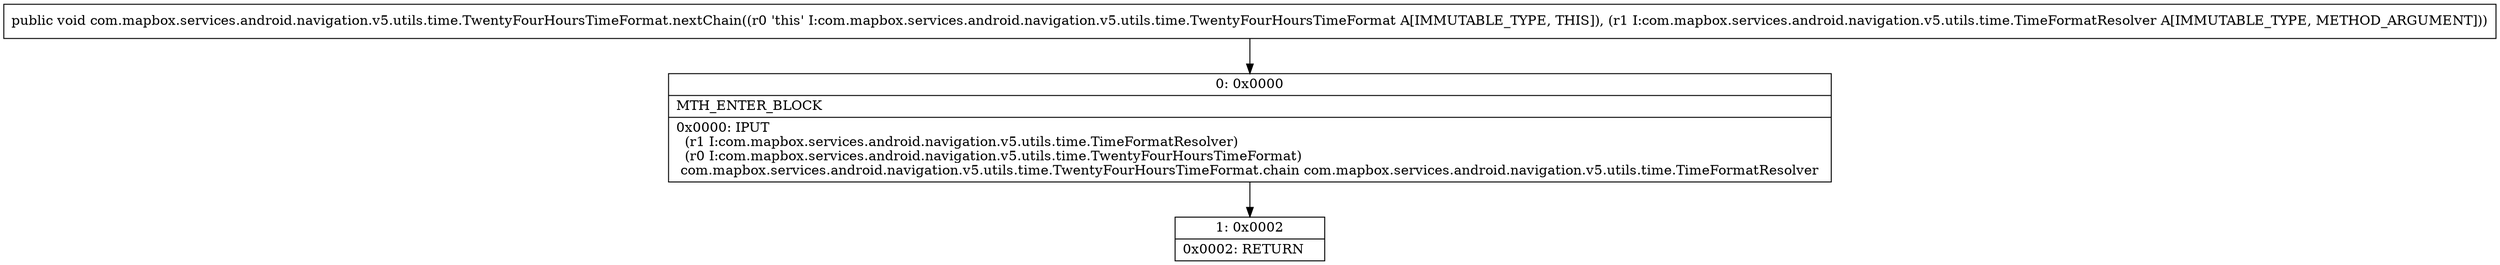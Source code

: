 digraph "CFG forcom.mapbox.services.android.navigation.v5.utils.time.TwentyFourHoursTimeFormat.nextChain(Lcom\/mapbox\/services\/android\/navigation\/v5\/utils\/time\/TimeFormatResolver;)V" {
Node_0 [shape=record,label="{0\:\ 0x0000|MTH_ENTER_BLOCK\l|0x0000: IPUT  \l  (r1 I:com.mapbox.services.android.navigation.v5.utils.time.TimeFormatResolver)\l  (r0 I:com.mapbox.services.android.navigation.v5.utils.time.TwentyFourHoursTimeFormat)\l com.mapbox.services.android.navigation.v5.utils.time.TwentyFourHoursTimeFormat.chain com.mapbox.services.android.navigation.v5.utils.time.TimeFormatResolver \l}"];
Node_1 [shape=record,label="{1\:\ 0x0002|0x0002: RETURN   \l}"];
MethodNode[shape=record,label="{public void com.mapbox.services.android.navigation.v5.utils.time.TwentyFourHoursTimeFormat.nextChain((r0 'this' I:com.mapbox.services.android.navigation.v5.utils.time.TwentyFourHoursTimeFormat A[IMMUTABLE_TYPE, THIS]), (r1 I:com.mapbox.services.android.navigation.v5.utils.time.TimeFormatResolver A[IMMUTABLE_TYPE, METHOD_ARGUMENT])) }"];
MethodNode -> Node_0;
Node_0 -> Node_1;
}


